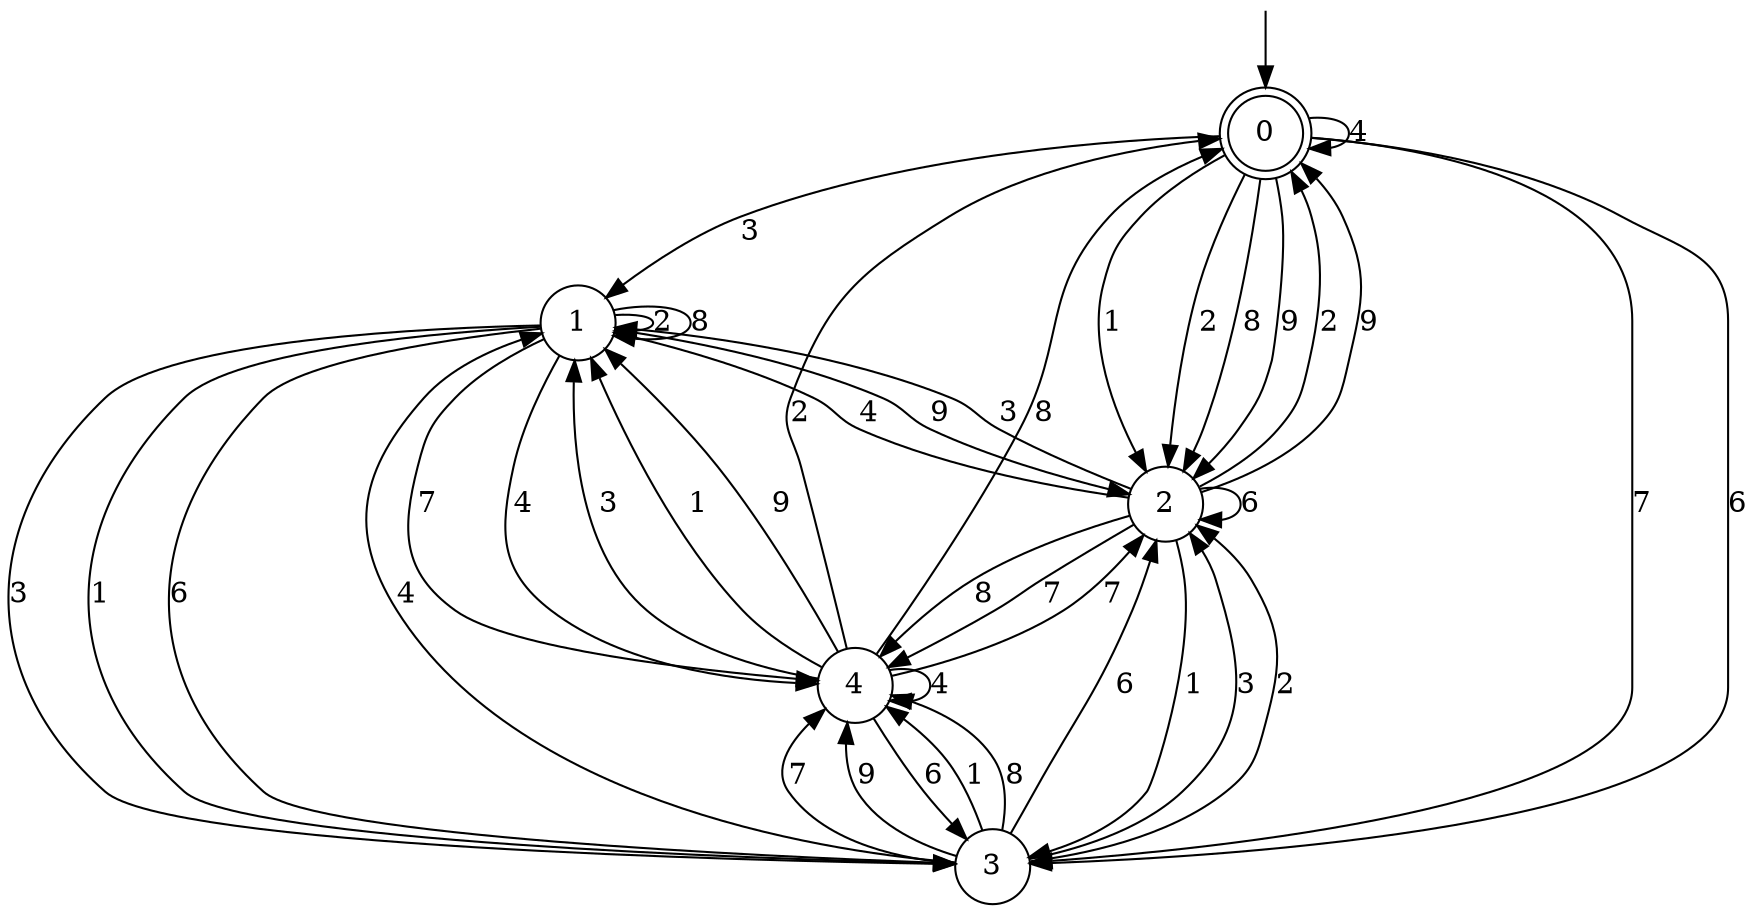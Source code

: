digraph g {

	s0 [shape="doublecircle" label="0"];
	s1 [shape="circle" label="1"];
	s2 [shape="circle" label="2"];
	s3 [shape="circle" label="3"];
	s4 [shape="circle" label="4"];
	s0 -> s1 [label="3"];
	s0 -> s2 [label="1"];
	s0 -> s2 [label="2"];
	s0 -> s2 [label="8"];
	s0 -> s3 [label="7"];
	s0 -> s2 [label="9"];
	s0 -> s3 [label="6"];
	s0 -> s0 [label="4"];
	s1 -> s3 [label="3"];
	s1 -> s3 [label="1"];
	s1 -> s1 [label="2"];
	s1 -> s1 [label="8"];
	s1 -> s4 [label="7"];
	s1 -> s2 [label="9"];
	s1 -> s3 [label="6"];
	s1 -> s4 [label="4"];
	s2 -> s1 [label="3"];
	s2 -> s3 [label="1"];
	s2 -> s0 [label="2"];
	s2 -> s4 [label="8"];
	s2 -> s4 [label="7"];
	s2 -> s0 [label="9"];
	s2 -> s2 [label="6"];
	s2 -> s1 [label="4"];
	s3 -> s2 [label="3"];
	s3 -> s4 [label="1"];
	s3 -> s2 [label="2"];
	s3 -> s4 [label="8"];
	s3 -> s4 [label="7"];
	s3 -> s4 [label="9"];
	s3 -> s2 [label="6"];
	s3 -> s1 [label="4"];
	s4 -> s1 [label="3"];
	s4 -> s1 [label="1"];
	s4 -> s0 [label="2"];
	s4 -> s0 [label="8"];
	s4 -> s2 [label="7"];
	s4 -> s1 [label="9"];
	s4 -> s3 [label="6"];
	s4 -> s4 [label="4"];

__start0 [label="" shape="none" width="0" height="0"];
__start0 -> s0;

}
